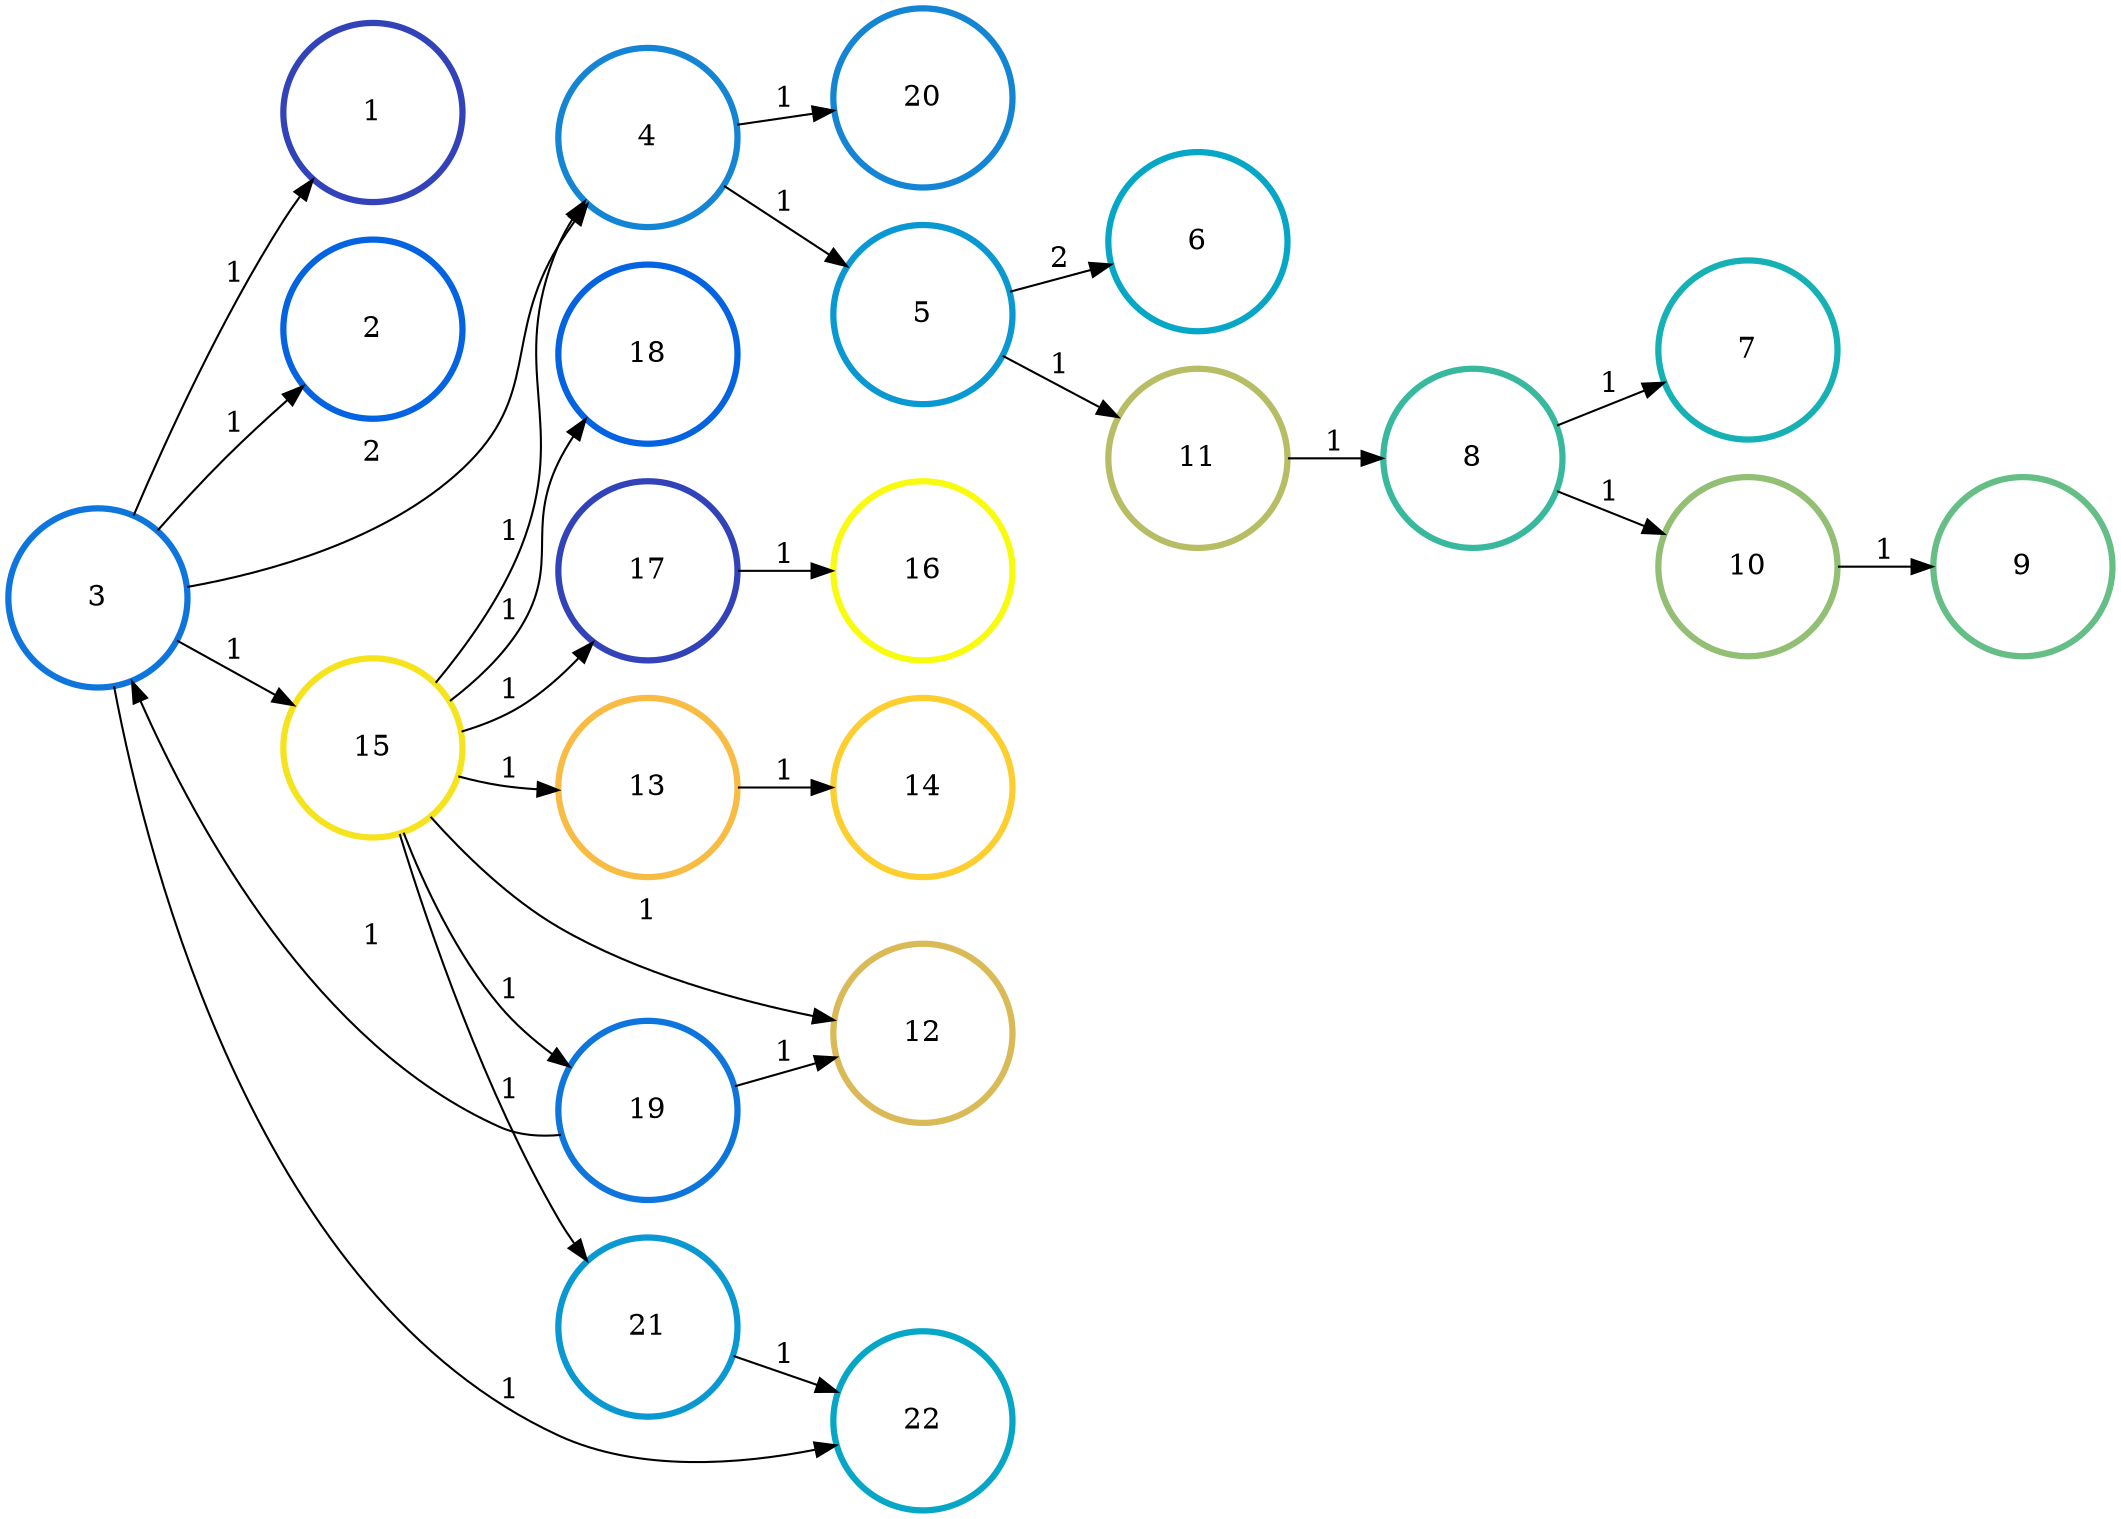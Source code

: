 digraph N {
	overlap="false"
	rankdir="LR"
	0 [label="1",width=1.2,height=1.2,style="",penwidth=3,color="#3243BA"]
	1 [label="2",width=1.2,height=1.2,style="",penwidth=3,color="#0363E1"]
	2 [label="3",width=1.2,height=1.2,style="",penwidth=3,color="#0D75DC"]
	3 [label="4",width=1.2,height=1.2,style="",penwidth=3,color="#1485D4"]
	4 [label="5",width=1.2,height=1.2,style="",penwidth=3,color="#0998D1"]
	5 [label="6",width=1.2,height=1.2,style="",penwidth=3,color="#06A7C6"]
	6 [label="7",width=1.2,height=1.2,style="",penwidth=3,color="#15B1B4"]
	7 [label="8",width=1.2,height=1.2,style="",penwidth=3,color="#38B99E"]
	8 [label="9",width=1.2,height=1.2,style="",penwidth=3,color="#65BE86"]
	9 [label="10",width=1.2,height=1.2,style="",penwidth=3,color="#92BF73"]
	10 [label="11",width=1.2,height=1.2,style="",penwidth=3,color="#B7BD64"]
	11 [label="12",width=1.2,height=1.2,style="",penwidth=3,color="#D9BA56"]
	12 [label="13",width=1.2,height=1.2,style="",penwidth=3,color="#F8BB44"]
	13 [label="14",width=1.2,height=1.2,style="",penwidth=3,color="#FCCE2E"]
	14 [label="15",width=1.2,height=1.2,style="",penwidth=3,color="#F5E41D"]
	15 [label="16",width=1.2,height=1.2,style="",penwidth=3,color="#F9FB0E"]
	16 [label="17",width=1.2,height=1.2,style="",penwidth=3,color="#3243BA"]
	17 [label="18",width=1.2,height=1.2,style="",penwidth=3,color="#0363E1"]
	18 [label="19",width=1.2,height=1.2,style="",penwidth=3,color="#0D75DC"]
	19 [label="20",width=1.2,height=1.2,style="",penwidth=3,color="#1485D4"]
	20 [label="21",width=1.2,height=1.2,style="",penwidth=3,color="#0998D1"]
	21 [label="22",width=1.2,height=1.2,style="",penwidth=3,color="#06A7C6"]
	2 -> 0 [penwidth=1,color=black,label="1"]
	2 -> 1 [penwidth=1,color=black,label="1"]
	2 -> 3 [penwidth=1,color=black,label="2"]
	2 -> 14 [penwidth=1,color=black,label="1"]
	2 -> 21 [penwidth=1,color=black,label="1"]
	3 -> 4 [penwidth=1,color=black,label="1"]
	3 -> 19 [penwidth=1,color=black,label="1"]
	4 -> 5 [penwidth=1,color=black,label="2"]
	4 -> 10 [penwidth=1,color=black,label="1"]
	7 -> 6 [penwidth=1,color=black,label="1"]
	7 -> 9 [penwidth=1,color=black,label="1"]
	9 -> 8 [penwidth=1,color=black,label="1"]
	10 -> 7 [penwidth=1,color=black,label="1"]
	12 -> 13 [penwidth=1,color=black,label="1"]
	14 -> 3 [penwidth=1,color=black,label="1"]
	14 -> 11 [penwidth=1,color=black,label="1"]
	14 -> 12 [penwidth=1,color=black,label="1"]
	14 -> 16 [penwidth=1,color=black,label="1"]
	14 -> 17 [penwidth=1,color=black,label="1"]
	14 -> 18 [penwidth=1,color=black,label="1"]
	14 -> 20 [penwidth=1,color=black,label="1"]
	16 -> 15 [penwidth=1,color=black,label="1"]
	18 -> 2 [penwidth=1,color=black,label="1"]
	18 -> 11 [penwidth=1,color=black,label="1"]
	20 -> 21 [penwidth=1,color=black,label="1"]
}
